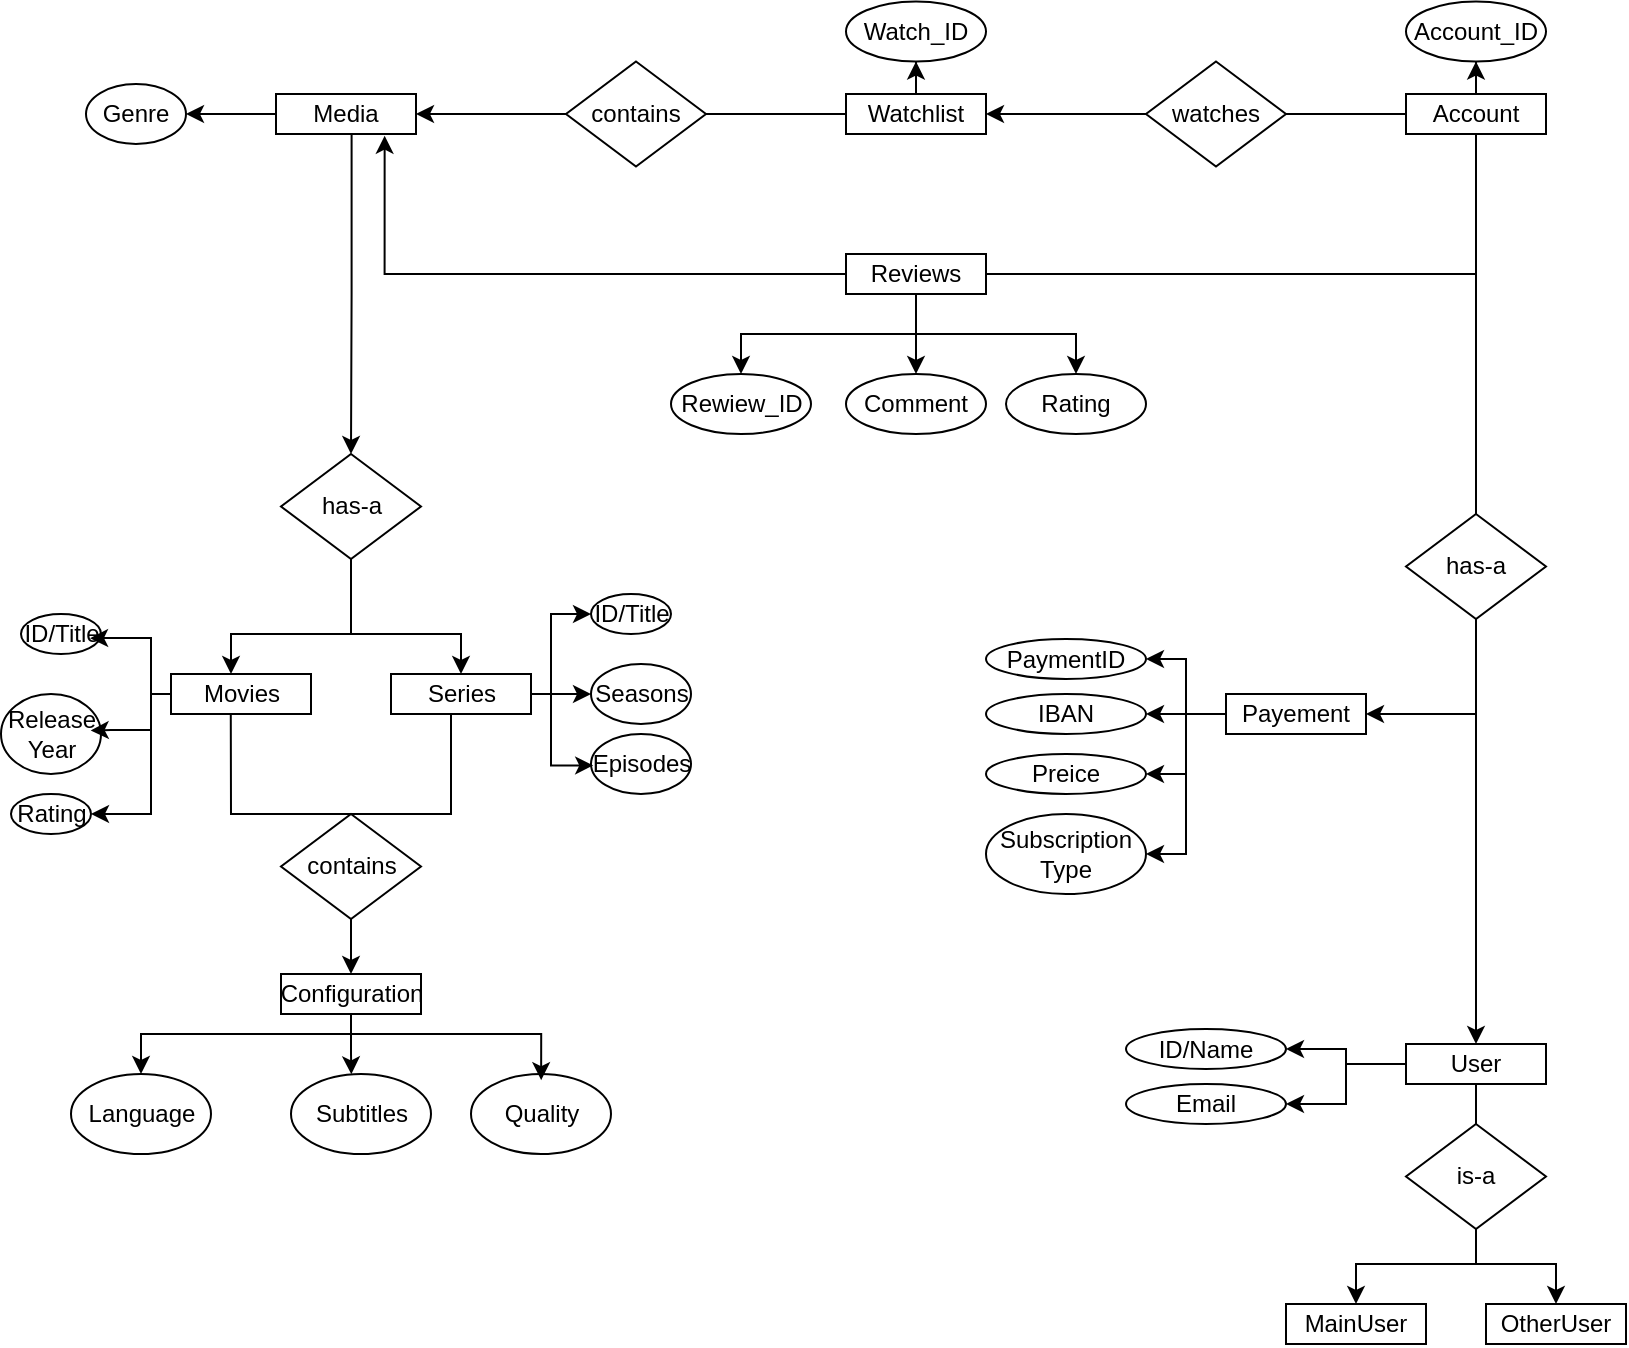 <mxfile version="24.8.0">
  <diagram id="R2lEEEUBdFMjLlhIrx00" name="Page-1">
    <mxGraphModel dx="1194" dy="626" grid="1" gridSize="10" guides="1" tooltips="1" connect="1" arrows="1" fold="1" page="1" pageScale="1" pageWidth="850" pageHeight="1100" math="0" shadow="0" extFonts="Permanent Marker^https://fonts.googleapis.com/css?family=Permanent+Marker">
      <root>
        <mxCell id="0" />
        <mxCell id="1" parent="0" />
        <mxCell id="ododw7PFCaRmxLRYY1u6-10" style="edgeStyle=orthogonalEdgeStyle;rounded=0;orthogonalLoop=1;jettySize=auto;html=1;exitX=0.54;exitY=1.007;exitDx=0;exitDy=0;entryX=0.5;entryY=0;entryDx=0;entryDy=0;exitPerimeter=0;" parent="1" source="ododw7PFCaRmxLRYY1u6-1" target="ododw7PFCaRmxLRYY1u6-3" edge="1">
          <mxGeometry relative="1" as="geometry">
            <mxPoint x="199.931" y="130.069" as="targetPoint" />
            <Array as="points">
              <mxPoint x="203" y="210" />
              <mxPoint x="203" y="210" />
            </Array>
          </mxGeometry>
        </mxCell>
        <mxCell id="ododw7PFCaRmxLRYY1u6-12" style="edgeStyle=orthogonalEdgeStyle;rounded=0;orthogonalLoop=1;jettySize=auto;html=1;entryX=1;entryY=0.5;entryDx=0;entryDy=0;" parent="1" source="ododw7PFCaRmxLRYY1u6-1" target="ododw7PFCaRmxLRYY1u6-11" edge="1">
          <mxGeometry relative="1" as="geometry" />
        </mxCell>
        <mxCell id="ododw7PFCaRmxLRYY1u6-1" value="Media" style="rounded=0;whiteSpace=wrap;html=1;" parent="1" vertex="1">
          <mxGeometry x="165" y="110" width="70" height="20" as="geometry" />
        </mxCell>
        <mxCell id="ododw7PFCaRmxLRYY1u6-20" style="edgeStyle=orthogonalEdgeStyle;rounded=0;orthogonalLoop=1;jettySize=auto;html=1;entryX=1;entryY=0.5;entryDx=0;entryDy=0;" parent="1" source="ododw7PFCaRmxLRYY1u6-2" target="ododw7PFCaRmxLRYY1u6-16" edge="1">
          <mxGeometry relative="1" as="geometry">
            <Array as="points">
              <mxPoint x="102.5" y="410" />
              <mxPoint x="102.5" y="470" />
            </Array>
          </mxGeometry>
        </mxCell>
        <mxCell id="ododw7PFCaRmxLRYY1u6-2" value="Movies" style="rounded=0;whiteSpace=wrap;html=1;" parent="1" vertex="1">
          <mxGeometry x="112.5" y="400" width="70" height="20" as="geometry" />
        </mxCell>
        <mxCell id="ododw7PFCaRmxLRYY1u6-5" style="edgeStyle=orthogonalEdgeStyle;rounded=0;orthogonalLoop=1;jettySize=auto;html=1;exitX=0.5;exitY=1;exitDx=0;exitDy=0;" parent="1" source="ododw7PFCaRmxLRYY1u6-3" target="ododw7PFCaRmxLRYY1u6-2" edge="1">
          <mxGeometry relative="1" as="geometry">
            <Array as="points">
              <mxPoint x="202.5" y="380" />
              <mxPoint x="142.5" y="380" />
            </Array>
          </mxGeometry>
        </mxCell>
        <mxCell id="ododw7PFCaRmxLRYY1u6-8" style="edgeStyle=orthogonalEdgeStyle;rounded=0;orthogonalLoop=1;jettySize=auto;html=1;entryX=0.5;entryY=0;entryDx=0;entryDy=0;" parent="1" source="ododw7PFCaRmxLRYY1u6-3" target="ododw7PFCaRmxLRYY1u6-6" edge="1">
          <mxGeometry relative="1" as="geometry">
            <Array as="points">
              <mxPoint x="202.5" y="380" />
              <mxPoint x="257.5" y="380" />
            </Array>
          </mxGeometry>
        </mxCell>
        <mxCell id="ododw7PFCaRmxLRYY1u6-3" value="has-a" style="rhombus;whiteSpace=wrap;html=1;" parent="1" vertex="1">
          <mxGeometry x="167.5" y="290" width="70" height="52.5" as="geometry" />
        </mxCell>
        <mxCell id="ododw7PFCaRmxLRYY1u6-24" style="edgeStyle=orthogonalEdgeStyle;rounded=0;orthogonalLoop=1;jettySize=auto;html=1;entryX=0;entryY=0.5;entryDx=0;entryDy=0;" parent="1" source="ododw7PFCaRmxLRYY1u6-6" target="ododw7PFCaRmxLRYY1u6-22" edge="1">
          <mxGeometry relative="1" as="geometry">
            <Array as="points">
              <mxPoint x="302.5" y="410" />
              <mxPoint x="302.5" y="370" />
            </Array>
          </mxGeometry>
        </mxCell>
        <mxCell id="ododw7PFCaRmxLRYY1u6-25" style="edgeStyle=orthogonalEdgeStyle;rounded=0;orthogonalLoop=1;jettySize=auto;html=1;entryX=0;entryY=0.5;entryDx=0;entryDy=0;" parent="1" source="ododw7PFCaRmxLRYY1u6-6" target="ododw7PFCaRmxLRYY1u6-21" edge="1">
          <mxGeometry relative="1" as="geometry" />
        </mxCell>
        <mxCell id="ododw7PFCaRmxLRYY1u6-6" value="Series" style="rounded=0;whiteSpace=wrap;html=1;" parent="1" vertex="1">
          <mxGeometry x="222.5" y="400" width="70" height="20" as="geometry" />
        </mxCell>
        <mxCell id="ododw7PFCaRmxLRYY1u6-11" value="Genre" style="ellipse;whiteSpace=wrap;html=1;" parent="1" vertex="1">
          <mxGeometry x="70" y="105" width="50" height="30" as="geometry" />
        </mxCell>
        <mxCell id="ododw7PFCaRmxLRYY1u6-14" value="ID/Title" style="ellipse;whiteSpace=wrap;html=1;" parent="1" vertex="1">
          <mxGeometry x="37.5" y="370" width="40" height="20" as="geometry" />
        </mxCell>
        <mxCell id="ododw7PFCaRmxLRYY1u6-15" value="Release&lt;div&gt;Year&lt;/div&gt;" style="ellipse;whiteSpace=wrap;html=1;" parent="1" vertex="1">
          <mxGeometry x="27.5" y="410" width="50" height="40" as="geometry" />
        </mxCell>
        <mxCell id="ododw7PFCaRmxLRYY1u6-16" value="Rating" style="ellipse;whiteSpace=wrap;html=1;" parent="1" vertex="1">
          <mxGeometry x="32.5" y="460" width="40" height="20" as="geometry" />
        </mxCell>
        <mxCell id="ododw7PFCaRmxLRYY1u6-18" style="edgeStyle=orthogonalEdgeStyle;rounded=0;orthogonalLoop=1;jettySize=auto;html=1;entryX=0.863;entryY=0.605;entryDx=0;entryDy=0;entryPerimeter=0;" parent="1" source="ododw7PFCaRmxLRYY1u6-2" target="ododw7PFCaRmxLRYY1u6-14" edge="1">
          <mxGeometry relative="1" as="geometry">
            <Array as="points">
              <mxPoint x="102.5" y="410" />
              <mxPoint x="102.5" y="382" />
              <mxPoint x="82.5" y="382" />
            </Array>
          </mxGeometry>
        </mxCell>
        <mxCell id="ododw7PFCaRmxLRYY1u6-19" style="edgeStyle=orthogonalEdgeStyle;rounded=0;orthogonalLoop=1;jettySize=auto;html=1;entryX=0.897;entryY=0.455;entryDx=0;entryDy=0;entryPerimeter=0;" parent="1" source="ododw7PFCaRmxLRYY1u6-2" target="ododw7PFCaRmxLRYY1u6-15" edge="1">
          <mxGeometry relative="1" as="geometry">
            <Array as="points">
              <mxPoint x="102.5" y="410" />
              <mxPoint x="102.5" y="428" />
              <mxPoint x="82.5" y="428" />
            </Array>
          </mxGeometry>
        </mxCell>
        <mxCell id="ododw7PFCaRmxLRYY1u6-21" value="Seasons" style="ellipse;whiteSpace=wrap;html=1;" parent="1" vertex="1">
          <mxGeometry x="322.5" y="395" width="50" height="30" as="geometry" />
        </mxCell>
        <mxCell id="ododw7PFCaRmxLRYY1u6-22" value="ID/Title" style="ellipse;whiteSpace=wrap;html=1;" parent="1" vertex="1">
          <mxGeometry x="322.5" y="360" width="40" height="20" as="geometry" />
        </mxCell>
        <mxCell id="ododw7PFCaRmxLRYY1u6-23" value="Episodes" style="ellipse;whiteSpace=wrap;html=1;" parent="1" vertex="1">
          <mxGeometry x="322.5" y="430" width="50" height="30" as="geometry" />
        </mxCell>
        <mxCell id="ododw7PFCaRmxLRYY1u6-26" style="edgeStyle=orthogonalEdgeStyle;rounded=0;orthogonalLoop=1;jettySize=auto;html=1;entryX=0.022;entryY=0.524;entryDx=0;entryDy=0;entryPerimeter=0;" parent="1" source="ododw7PFCaRmxLRYY1u6-6" target="ododw7PFCaRmxLRYY1u6-23" edge="1">
          <mxGeometry relative="1" as="geometry">
            <Array as="points">
              <mxPoint x="302.5" y="410" />
              <mxPoint x="302.5" y="446" />
            </Array>
          </mxGeometry>
        </mxCell>
        <mxCell id="ododw7PFCaRmxLRYY1u6-37" style="edgeStyle=orthogonalEdgeStyle;rounded=0;orthogonalLoop=1;jettySize=auto;html=1;entryX=0.5;entryY=0;entryDx=0;entryDy=0;" parent="1" source="ododw7PFCaRmxLRYY1u6-27" target="ododw7PFCaRmxLRYY1u6-34" edge="1">
          <mxGeometry relative="1" as="geometry">
            <Array as="points">
              <mxPoint x="202.5" y="580" />
              <mxPoint x="97.5" y="580" />
            </Array>
          </mxGeometry>
        </mxCell>
        <mxCell id="ododw7PFCaRmxLRYY1u6-27" value="Configuration" style="rounded=0;whiteSpace=wrap;html=1;" parent="1" vertex="1">
          <mxGeometry x="167.5" y="550" width="70" height="20" as="geometry" />
        </mxCell>
        <mxCell id="ododw7PFCaRmxLRYY1u6-33" style="edgeStyle=orthogonalEdgeStyle;rounded=0;orthogonalLoop=1;jettySize=auto;html=1;entryX=0.5;entryY=0;entryDx=0;entryDy=0;" parent="1" source="ododw7PFCaRmxLRYY1u6-28" target="ododw7PFCaRmxLRYY1u6-27" edge="1">
          <mxGeometry relative="1" as="geometry" />
        </mxCell>
        <mxCell id="ododw7PFCaRmxLRYY1u6-28" value="contains" style="rhombus;whiteSpace=wrap;html=1;" parent="1" vertex="1">
          <mxGeometry x="167.5" y="470" width="70" height="52.5" as="geometry" />
        </mxCell>
        <mxCell id="ododw7PFCaRmxLRYY1u6-31" value="" style="endArrow=none;html=1;rounded=0;entryX=0.427;entryY=1.006;entryDx=0;entryDy=0;entryPerimeter=0;exitX=0.5;exitY=0;exitDx=0;exitDy=0;" parent="1" source="ododw7PFCaRmxLRYY1u6-28" target="ododw7PFCaRmxLRYY1u6-2" edge="1">
          <mxGeometry width="50" height="50" relative="1" as="geometry">
            <mxPoint x="222.5" y="520" as="sourcePoint" />
            <mxPoint x="252.5" y="470" as="targetPoint" />
            <Array as="points">
              <mxPoint x="142.5" y="470" />
            </Array>
          </mxGeometry>
        </mxCell>
        <mxCell id="ododw7PFCaRmxLRYY1u6-32" value="" style="endArrow=none;html=1;rounded=0;" parent="1" edge="1">
          <mxGeometry width="50" height="50" relative="1" as="geometry">
            <mxPoint x="202.5" y="470" as="sourcePoint" />
            <mxPoint x="252.5" y="420" as="targetPoint" />
            <Array as="points">
              <mxPoint x="252.5" y="470" />
            </Array>
          </mxGeometry>
        </mxCell>
        <mxCell id="ododw7PFCaRmxLRYY1u6-34" value="Language" style="ellipse;whiteSpace=wrap;html=1;" parent="1" vertex="1">
          <mxGeometry x="62.5" y="600" width="70" height="40" as="geometry" />
        </mxCell>
        <mxCell id="ododw7PFCaRmxLRYY1u6-35" value="Subtitles&lt;span style=&quot;color: rgba(0, 0, 0, 0); font-family: monospace; font-size: 0px; text-align: start; text-wrap: nowrap;&quot;&gt;%3CmxGraphModel%3E%3Croot%3E%3CmxCell%20id%3D%220%22%2F%3E%3CmxCell%20id%3D%221%22%20parent%3D%220%22%2F%3E%3CmxCell%20id%3D%222%22%20value%3D%22Language%22%20style%3D%22ellipse%3BwhiteSpace%3Dwrap%3Bhtml%3D1%3B%22%20vertex%3D%221%22%20parent%3D%221%22%3E%3CmxGeometry%20x%3D%2260%22%20y%3D%22480%22%20width%3D%2270%22%20height%3D%2240%22%20as%3D%22geometry%22%2F%3E%3C%2FmxCell%3E%3C%2Froot%3E%3C%2FmxGraphModel%3E&lt;/span&gt;" style="ellipse;whiteSpace=wrap;html=1;" parent="1" vertex="1">
          <mxGeometry x="172.5" y="600" width="70" height="40" as="geometry" />
        </mxCell>
        <mxCell id="ododw7PFCaRmxLRYY1u6-36" value="Quality" style="ellipse;whiteSpace=wrap;html=1;" parent="1" vertex="1">
          <mxGeometry x="262.5" y="600" width="70" height="40" as="geometry" />
        </mxCell>
        <mxCell id="ododw7PFCaRmxLRYY1u6-38" style="edgeStyle=orthogonalEdgeStyle;rounded=0;orthogonalLoop=1;jettySize=auto;html=1;entryX=0.431;entryY=0.004;entryDx=0;entryDy=0;entryPerimeter=0;" parent="1" source="ododw7PFCaRmxLRYY1u6-27" target="ododw7PFCaRmxLRYY1u6-35" edge="1">
          <mxGeometry relative="1" as="geometry">
            <Array as="points" />
          </mxGeometry>
        </mxCell>
        <mxCell id="ododw7PFCaRmxLRYY1u6-39" style="edgeStyle=orthogonalEdgeStyle;rounded=0;orthogonalLoop=1;jettySize=auto;html=1;entryX=0.501;entryY=0.077;entryDx=0;entryDy=0;entryPerimeter=0;" parent="1" source="ododw7PFCaRmxLRYY1u6-27" target="ododw7PFCaRmxLRYY1u6-36" edge="1">
          <mxGeometry relative="1" as="geometry">
            <Array as="points">
              <mxPoint x="202.5" y="580" />
              <mxPoint x="297.5" y="580" />
            </Array>
          </mxGeometry>
        </mxCell>
        <mxCell id="ododw7PFCaRmxLRYY1u6-79" style="edgeStyle=orthogonalEdgeStyle;rounded=0;orthogonalLoop=1;jettySize=auto;html=1;entryX=0.5;entryY=1;entryDx=0;entryDy=0;" parent="1" source="ododw7PFCaRmxLRYY1u6-40" target="ododw7PFCaRmxLRYY1u6-77" edge="1">
          <mxGeometry relative="1" as="geometry" />
        </mxCell>
        <mxCell id="ododw7PFCaRmxLRYY1u6-40" value="Watchlist" style="rounded=0;whiteSpace=wrap;html=1;" parent="1" vertex="1">
          <mxGeometry x="450" y="110" width="70" height="20" as="geometry" />
        </mxCell>
        <mxCell id="ododw7PFCaRmxLRYY1u6-43" style="edgeStyle=orthogonalEdgeStyle;rounded=0;orthogonalLoop=1;jettySize=auto;html=1;entryX=1;entryY=0.5;entryDx=0;entryDy=0;" parent="1" source="ododw7PFCaRmxLRYY1u6-41" target="ododw7PFCaRmxLRYY1u6-1" edge="1">
          <mxGeometry relative="1" as="geometry" />
        </mxCell>
        <mxCell id="ododw7PFCaRmxLRYY1u6-41" value="contains" style="rhombus;whiteSpace=wrap;html=1;" parent="1" vertex="1">
          <mxGeometry x="310" y="93.75" width="70" height="52.5" as="geometry" />
        </mxCell>
        <mxCell id="ododw7PFCaRmxLRYY1u6-42" value="" style="endArrow=none;html=1;rounded=0;entryX=0;entryY=0.5;entryDx=0;entryDy=0;exitX=1;exitY=0.5;exitDx=0;exitDy=0;" parent="1" source="ododw7PFCaRmxLRYY1u6-41" target="ododw7PFCaRmxLRYY1u6-40" edge="1">
          <mxGeometry width="50" height="50" relative="1" as="geometry">
            <mxPoint x="390" y="210" as="sourcePoint" />
            <mxPoint x="440" y="160" as="targetPoint" />
          </mxGeometry>
        </mxCell>
        <mxCell id="ododw7PFCaRmxLRYY1u6-69" style="edgeStyle=orthogonalEdgeStyle;rounded=0;orthogonalLoop=1;jettySize=auto;html=1;entryX=1;entryY=0.5;entryDx=0;entryDy=0;" parent="1" source="ododw7PFCaRmxLRYY1u6-45" target="ododw7PFCaRmxLRYY1u6-40" edge="1">
          <mxGeometry relative="1" as="geometry" />
        </mxCell>
        <mxCell id="ododw7PFCaRmxLRYY1u6-45" value="watches" style="rhombus;whiteSpace=wrap;html=1;" parent="1" vertex="1">
          <mxGeometry x="600" y="93.75" width="70" height="52.5" as="geometry" />
        </mxCell>
        <mxCell id="ododw7PFCaRmxLRYY1u6-81" style="edgeStyle=orthogonalEdgeStyle;rounded=0;orthogonalLoop=1;jettySize=auto;html=1;entryX=0.5;entryY=1;entryDx=0;entryDy=0;" parent="1" source="ododw7PFCaRmxLRYY1u6-46" target="ododw7PFCaRmxLRYY1u6-80" edge="1">
          <mxGeometry relative="1" as="geometry" />
        </mxCell>
        <mxCell id="ododw7PFCaRmxLRYY1u6-46" value="Account" style="rounded=0;whiteSpace=wrap;html=1;" parent="1" vertex="1">
          <mxGeometry x="730" y="110" width="70" height="20" as="geometry" />
        </mxCell>
        <mxCell id="ododw7PFCaRmxLRYY1u6-53" style="edgeStyle=orthogonalEdgeStyle;rounded=0;orthogonalLoop=1;jettySize=auto;html=1;entryX=1;entryY=0.5;entryDx=0;entryDy=0;" parent="1" source="ododw7PFCaRmxLRYY1u6-47" target="ododw7PFCaRmxLRYY1u6-48" edge="1">
          <mxGeometry relative="1" as="geometry">
            <Array as="points">
              <mxPoint x="765" y="420" />
            </Array>
          </mxGeometry>
        </mxCell>
        <mxCell id="ododw7PFCaRmxLRYY1u6-59" style="edgeStyle=orthogonalEdgeStyle;rounded=0;orthogonalLoop=1;jettySize=auto;html=1;entryX=0.5;entryY=0;entryDx=0;entryDy=0;" parent="1" source="ododw7PFCaRmxLRYY1u6-47" target="ododw7PFCaRmxLRYY1u6-58" edge="1">
          <mxGeometry relative="1" as="geometry" />
        </mxCell>
        <mxCell id="ododw7PFCaRmxLRYY1u6-47" value="has-a" style="rhombus;whiteSpace=wrap;html=1;" parent="1" vertex="1">
          <mxGeometry x="730" y="320" width="70" height="52.5" as="geometry" />
        </mxCell>
        <mxCell id="ododw7PFCaRmxLRYY1u6-54" style="edgeStyle=orthogonalEdgeStyle;rounded=0;orthogonalLoop=1;jettySize=auto;html=1;entryX=1;entryY=0.5;entryDx=0;entryDy=0;" parent="1" source="ododw7PFCaRmxLRYY1u6-48" target="ododw7PFCaRmxLRYY1u6-50" edge="1">
          <mxGeometry relative="1" as="geometry" />
        </mxCell>
        <mxCell id="ododw7PFCaRmxLRYY1u6-56" style="edgeStyle=orthogonalEdgeStyle;rounded=0;orthogonalLoop=1;jettySize=auto;html=1;entryX=1;entryY=0.5;entryDx=0;entryDy=0;" parent="1" source="ododw7PFCaRmxLRYY1u6-48" target="ododw7PFCaRmxLRYY1u6-52" edge="1">
          <mxGeometry relative="1" as="geometry" />
        </mxCell>
        <mxCell id="ododw7PFCaRmxLRYY1u6-76" style="edgeStyle=orthogonalEdgeStyle;rounded=0;orthogonalLoop=1;jettySize=auto;html=1;entryX=1;entryY=0.5;entryDx=0;entryDy=0;" parent="1" source="ododw7PFCaRmxLRYY1u6-48" target="ododw7PFCaRmxLRYY1u6-73" edge="1">
          <mxGeometry relative="1" as="geometry" />
        </mxCell>
        <mxCell id="ododw7PFCaRmxLRYY1u6-48" value="Payement" style="rounded=0;whiteSpace=wrap;html=1;" parent="1" vertex="1">
          <mxGeometry x="640" y="410" width="70" height="20" as="geometry" />
        </mxCell>
        <mxCell id="ododw7PFCaRmxLRYY1u6-50" value="PaymentID" style="ellipse;whiteSpace=wrap;html=1;" parent="1" vertex="1">
          <mxGeometry x="520" y="382.5" width="80" height="20" as="geometry" />
        </mxCell>
        <mxCell id="ododw7PFCaRmxLRYY1u6-51" value="IBAN" style="ellipse;whiteSpace=wrap;html=1;" parent="1" vertex="1">
          <mxGeometry x="520" y="410" width="80" height="20" as="geometry" />
        </mxCell>
        <mxCell id="ododw7PFCaRmxLRYY1u6-52" value="Preice" style="ellipse;whiteSpace=wrap;html=1;" parent="1" vertex="1">
          <mxGeometry x="520" y="440" width="80" height="20" as="geometry" />
        </mxCell>
        <mxCell id="ododw7PFCaRmxLRYY1u6-55" style="edgeStyle=orthogonalEdgeStyle;rounded=0;orthogonalLoop=1;jettySize=auto;html=1;entryX=1;entryY=0.5;entryDx=0;entryDy=0;" parent="1" source="ododw7PFCaRmxLRYY1u6-48" target="ododw7PFCaRmxLRYY1u6-51" edge="1">
          <mxGeometry relative="1" as="geometry">
            <Array as="points">
              <mxPoint x="610" y="420" />
              <mxPoint x="610" y="420" />
            </Array>
          </mxGeometry>
        </mxCell>
        <mxCell id="ododw7PFCaRmxLRYY1u6-74" style="edgeStyle=orthogonalEdgeStyle;rounded=0;orthogonalLoop=1;jettySize=auto;html=1;entryX=1;entryY=0.5;entryDx=0;entryDy=0;" parent="1" source="ododw7PFCaRmxLRYY1u6-58" target="ododw7PFCaRmxLRYY1u6-71" edge="1">
          <mxGeometry relative="1" as="geometry" />
        </mxCell>
        <mxCell id="ododw7PFCaRmxLRYY1u6-75" style="edgeStyle=orthogonalEdgeStyle;rounded=0;orthogonalLoop=1;jettySize=auto;html=1;entryX=1;entryY=0.5;entryDx=0;entryDy=0;" parent="1" source="ododw7PFCaRmxLRYY1u6-58" target="ododw7PFCaRmxLRYY1u6-72" edge="1">
          <mxGeometry relative="1" as="geometry" />
        </mxCell>
        <mxCell id="ododw7PFCaRmxLRYY1u6-58" value="User" style="rounded=0;whiteSpace=wrap;html=1;" parent="1" vertex="1">
          <mxGeometry x="730" y="585" width="70" height="20" as="geometry" />
        </mxCell>
        <mxCell id="ododw7PFCaRmxLRYY1u6-66" style="edgeStyle=orthogonalEdgeStyle;rounded=0;orthogonalLoop=1;jettySize=auto;html=1;entryX=0.5;entryY=0;entryDx=0;entryDy=0;" parent="1" source="ododw7PFCaRmxLRYY1u6-60" target="ododw7PFCaRmxLRYY1u6-62" edge="1">
          <mxGeometry relative="1" as="geometry">
            <Array as="points">
              <mxPoint x="765" y="695" />
              <mxPoint x="705" y="695" />
            </Array>
          </mxGeometry>
        </mxCell>
        <mxCell id="ododw7PFCaRmxLRYY1u6-67" style="edgeStyle=orthogonalEdgeStyle;rounded=0;orthogonalLoop=1;jettySize=auto;html=1;entryX=0.5;entryY=0;entryDx=0;entryDy=0;" parent="1" source="ododw7PFCaRmxLRYY1u6-60" target="ododw7PFCaRmxLRYY1u6-63" edge="1">
          <mxGeometry relative="1" as="geometry">
            <Array as="points">
              <mxPoint x="765" y="695" />
              <mxPoint x="805" y="695" />
            </Array>
          </mxGeometry>
        </mxCell>
        <mxCell id="ododw7PFCaRmxLRYY1u6-60" value="is-a" style="rhombus;whiteSpace=wrap;html=1;" parent="1" vertex="1">
          <mxGeometry x="730" y="625" width="70" height="52.5" as="geometry" />
        </mxCell>
        <mxCell id="ododw7PFCaRmxLRYY1u6-62" value="MainUser" style="rounded=0;whiteSpace=wrap;html=1;" parent="1" vertex="1">
          <mxGeometry x="670" y="715" width="70" height="20" as="geometry" />
        </mxCell>
        <mxCell id="ododw7PFCaRmxLRYY1u6-63" value="OtherUser" style="rounded=0;whiteSpace=wrap;html=1;" parent="1" vertex="1">
          <mxGeometry x="770" y="715" width="70" height="20" as="geometry" />
        </mxCell>
        <mxCell id="ododw7PFCaRmxLRYY1u6-65" value="" style="endArrow=none;html=1;rounded=0;entryX=0.5;entryY=1;entryDx=0;entryDy=0;exitX=0.5;exitY=0;exitDx=0;exitDy=0;" parent="1" source="ododw7PFCaRmxLRYY1u6-60" target="ododw7PFCaRmxLRYY1u6-58" edge="1">
          <mxGeometry width="50" height="50" relative="1" as="geometry">
            <mxPoint x="740" y="635" as="sourcePoint" />
            <mxPoint x="790" y="585" as="targetPoint" />
          </mxGeometry>
        </mxCell>
        <mxCell id="ododw7PFCaRmxLRYY1u6-68" value="" style="endArrow=none;html=1;rounded=0;entryX=0;entryY=0.5;entryDx=0;entryDy=0;exitX=1;exitY=0.5;exitDx=0;exitDy=0;" parent="1" source="ododw7PFCaRmxLRYY1u6-45" target="ododw7PFCaRmxLRYY1u6-46" edge="1">
          <mxGeometry width="50" height="50" relative="1" as="geometry">
            <mxPoint x="680" y="170" as="sourcePoint" />
            <mxPoint x="730" y="120" as="targetPoint" />
          </mxGeometry>
        </mxCell>
        <mxCell id="ododw7PFCaRmxLRYY1u6-70" value="" style="endArrow=none;html=1;rounded=0;entryX=0.5;entryY=1;entryDx=0;entryDy=0;exitX=0.5;exitY=0;exitDx=0;exitDy=0;" parent="1" source="ododw7PFCaRmxLRYY1u6-47" target="ododw7PFCaRmxLRYY1u6-46" edge="1">
          <mxGeometry width="50" height="50" relative="1" as="geometry">
            <mxPoint x="670" y="196.25" as="sourcePoint" />
            <mxPoint x="720" y="146.25" as="targetPoint" />
          </mxGeometry>
        </mxCell>
        <mxCell id="ododw7PFCaRmxLRYY1u6-71" value="ID/Name" style="ellipse;whiteSpace=wrap;html=1;" parent="1" vertex="1">
          <mxGeometry x="590" y="577.5" width="80" height="20" as="geometry" />
        </mxCell>
        <mxCell id="ododw7PFCaRmxLRYY1u6-72" value="Email" style="ellipse;whiteSpace=wrap;html=1;" parent="1" vertex="1">
          <mxGeometry x="590" y="605" width="80" height="20" as="geometry" />
        </mxCell>
        <mxCell id="ododw7PFCaRmxLRYY1u6-73" value="Subscription&lt;div&gt;Type&lt;/div&gt;" style="ellipse;whiteSpace=wrap;html=1;" parent="1" vertex="1">
          <mxGeometry x="520" y="470" width="80" height="40" as="geometry" />
        </mxCell>
        <mxCell id="ododw7PFCaRmxLRYY1u6-77" value="Watch_ID" style="ellipse;whiteSpace=wrap;html=1;" parent="1" vertex="1">
          <mxGeometry x="450" y="63.75" width="70" height="30" as="geometry" />
        </mxCell>
        <mxCell id="ododw7PFCaRmxLRYY1u6-80" value="Account_ID" style="ellipse;whiteSpace=wrap;html=1;" parent="1" vertex="1">
          <mxGeometry x="730" y="63.75" width="70" height="30" as="geometry" />
        </mxCell>
        <mxCell id="ododw7PFCaRmxLRYY1u6-84" style="edgeStyle=orthogonalEdgeStyle;rounded=0;orthogonalLoop=1;jettySize=auto;html=1;entryX=0.776;entryY=1.042;entryDx=0;entryDy=0;entryPerimeter=0;" parent="1" source="ododw7PFCaRmxLRYY1u6-82" target="ododw7PFCaRmxLRYY1u6-1" edge="1">
          <mxGeometry relative="1" as="geometry" />
        </mxCell>
        <mxCell id="ododw7PFCaRmxLRYY1u6-88" style="edgeStyle=orthogonalEdgeStyle;rounded=0;orthogonalLoop=1;jettySize=auto;html=1;entryX=0.5;entryY=0;entryDx=0;entryDy=0;" parent="1" source="ododw7PFCaRmxLRYY1u6-82" target="ododw7PFCaRmxLRYY1u6-86" edge="1">
          <mxGeometry relative="1" as="geometry">
            <Array as="points">
              <mxPoint x="485" y="230" />
              <mxPoint x="398" y="230" />
            </Array>
          </mxGeometry>
        </mxCell>
        <mxCell id="ododw7PFCaRmxLRYY1u6-89" style="edgeStyle=orthogonalEdgeStyle;rounded=0;orthogonalLoop=1;jettySize=auto;html=1;entryX=0.5;entryY=0;entryDx=0;entryDy=0;" parent="1" source="ododw7PFCaRmxLRYY1u6-82" target="ododw7PFCaRmxLRYY1u6-85" edge="1">
          <mxGeometry relative="1" as="geometry" />
        </mxCell>
        <mxCell id="ododw7PFCaRmxLRYY1u6-82" value="Reviews" style="rounded=0;whiteSpace=wrap;html=1;" parent="1" vertex="1">
          <mxGeometry x="450" y="190" width="70" height="20" as="geometry" />
        </mxCell>
        <mxCell id="ododw7PFCaRmxLRYY1u6-83" value="" style="endArrow=none;html=1;rounded=0;exitX=1;exitY=0.5;exitDx=0;exitDy=0;entryX=0.5;entryY=1;entryDx=0;entryDy=0;" parent="1" source="ododw7PFCaRmxLRYY1u6-82" target="ododw7PFCaRmxLRYY1u6-46" edge="1">
          <mxGeometry width="50" height="50" relative="1" as="geometry">
            <mxPoint x="650" y="250" as="sourcePoint" />
            <mxPoint x="760" y="200" as="targetPoint" />
            <Array as="points">
              <mxPoint x="765" y="200" />
            </Array>
          </mxGeometry>
        </mxCell>
        <mxCell id="ododw7PFCaRmxLRYY1u6-85" value="Comment" style="ellipse;whiteSpace=wrap;html=1;" parent="1" vertex="1">
          <mxGeometry x="450" y="250" width="70" height="30" as="geometry" />
        </mxCell>
        <mxCell id="ododw7PFCaRmxLRYY1u6-86" value="Rewiew_ID" style="ellipse;whiteSpace=wrap;html=1;" parent="1" vertex="1">
          <mxGeometry x="362.5" y="250" width="70" height="30" as="geometry" />
        </mxCell>
        <mxCell id="ododw7PFCaRmxLRYY1u6-87" value="Rating" style="ellipse;whiteSpace=wrap;html=1;" parent="1" vertex="1">
          <mxGeometry x="530" y="250" width="70" height="30" as="geometry" />
        </mxCell>
        <mxCell id="ododw7PFCaRmxLRYY1u6-90" style="edgeStyle=orthogonalEdgeStyle;rounded=0;orthogonalLoop=1;jettySize=auto;html=1;entryX=0.5;entryY=0;entryDx=0;entryDy=0;" parent="1" source="ododw7PFCaRmxLRYY1u6-82" target="ododw7PFCaRmxLRYY1u6-87" edge="1">
          <mxGeometry relative="1" as="geometry">
            <Array as="points">
              <mxPoint x="485" y="230" />
              <mxPoint x="565" y="230" />
            </Array>
          </mxGeometry>
        </mxCell>
      </root>
    </mxGraphModel>
  </diagram>
</mxfile>
